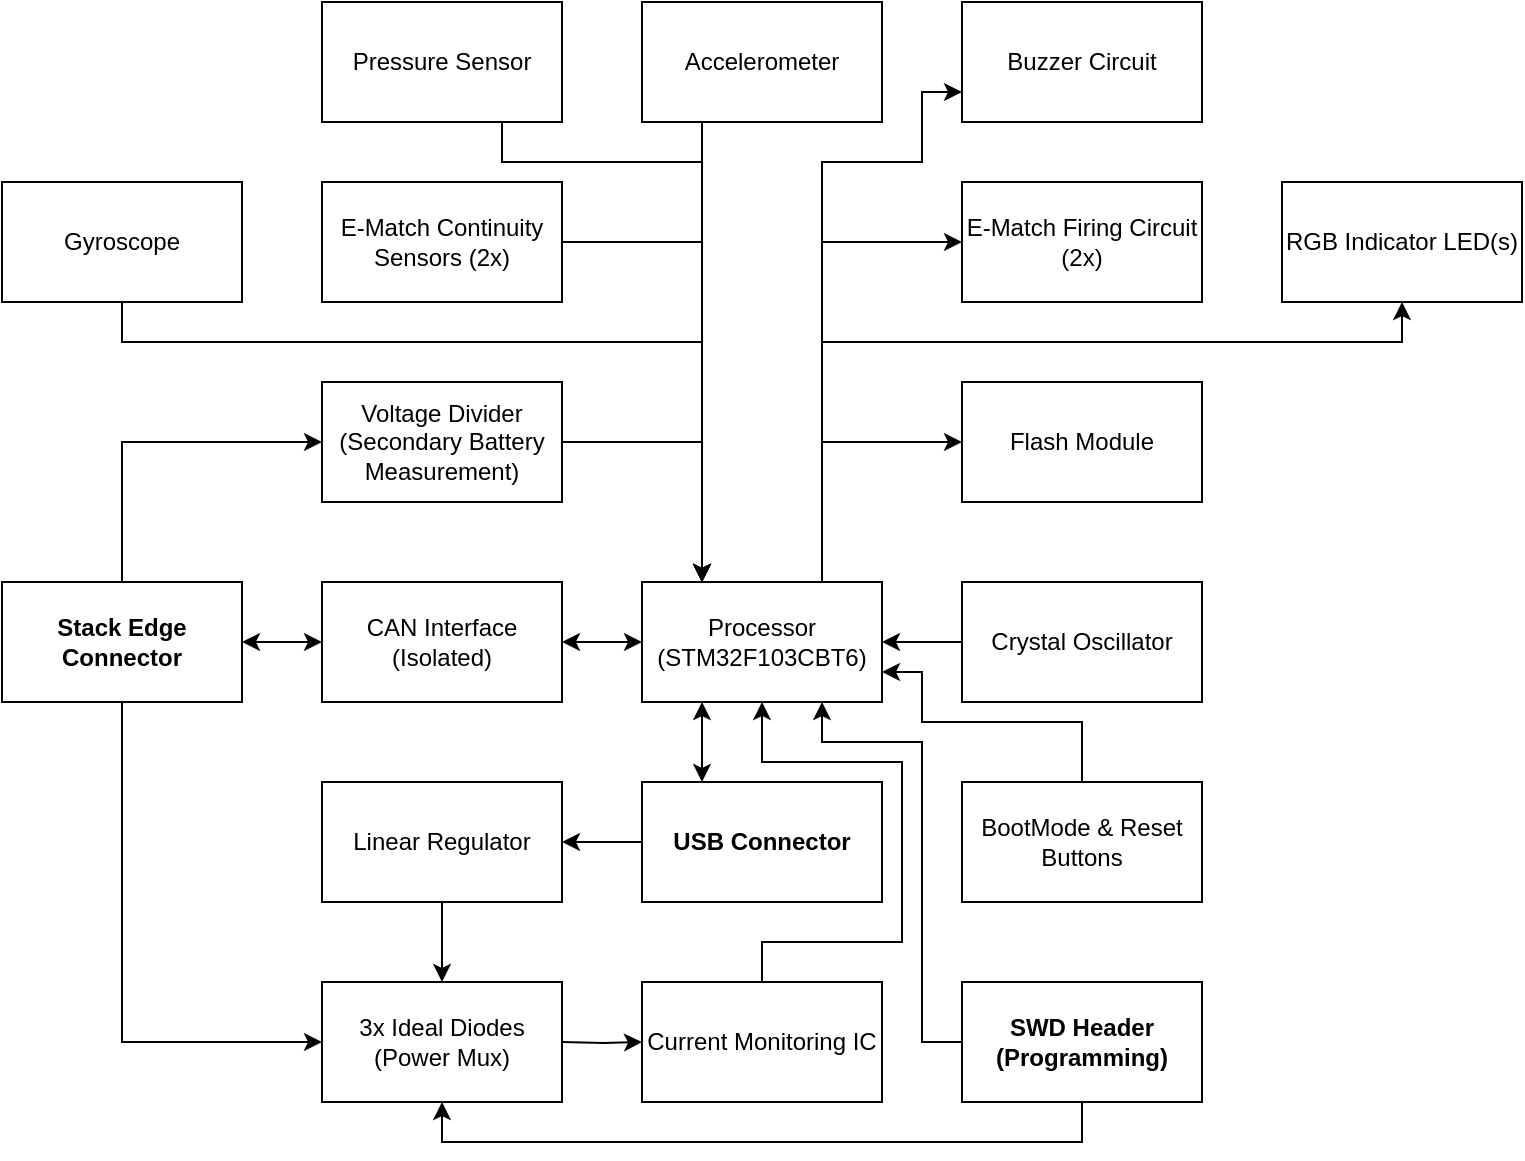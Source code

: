 <mxfile version="22.1.21" type="device">
  <diagram name="Page-1" id="m4HbVYhpBsFxY-E0fdw8">
    <mxGraphModel dx="1354" dy="1710" grid="1" gridSize="10" guides="1" tooltips="1" connect="1" arrows="1" fold="1" page="1" pageScale="1" pageWidth="850" pageHeight="1100" math="0" shadow="0">
      <root>
        <mxCell id="0" />
        <mxCell id="1" parent="0" />
        <mxCell id="GqpDL0QlQFK2nMcuySfG-4" value="" style="edgeStyle=orthogonalEdgeStyle;rounded=0;orthogonalLoop=1;jettySize=auto;html=1;startArrow=classic;startFill=1;" parent="1" source="GqpDL0QlQFK2nMcuySfG-1" target="GqpDL0QlQFK2nMcuySfG-3" edge="1">
          <mxGeometry relative="1" as="geometry" />
        </mxCell>
        <mxCell id="74W6D5vzAUNJO_zQE1V--12" style="edgeStyle=orthogonalEdgeStyle;rounded=0;orthogonalLoop=1;jettySize=auto;html=1;entryX=0;entryY=0.5;entryDx=0;entryDy=0;" parent="1" source="GqpDL0QlQFK2nMcuySfG-1" target="74W6D5vzAUNJO_zQE1V--7" edge="1">
          <mxGeometry relative="1" as="geometry">
            <Array as="points">
              <mxPoint x="180" y="130" />
            </Array>
          </mxGeometry>
        </mxCell>
        <mxCell id="GqpDL0QlQFK2nMcuySfG-1" value="&lt;div&gt;Stack Edge Connector&lt;/div&gt;" style="whiteSpace=wrap;html=1;fontStyle=1" parent="1" vertex="1">
          <mxGeometry x="120" y="200" width="120" height="60" as="geometry" />
        </mxCell>
        <mxCell id="vpD88vELBXgZS0xp0o7W-24" style="edgeStyle=orthogonalEdgeStyle;rounded=0;orthogonalLoop=1;jettySize=auto;html=1;exitX=0.75;exitY=0;exitDx=0;exitDy=0;entryX=0;entryY=0.5;entryDx=0;entryDy=0;" parent="1" source="GqpDL0QlQFK2nMcuySfG-2" target="CMK4vEeK8Xor_b6nnSUB-8" edge="1">
          <mxGeometry relative="1" as="geometry" />
        </mxCell>
        <mxCell id="vpD88vELBXgZS0xp0o7W-34" style="edgeStyle=orthogonalEdgeStyle;rounded=0;orthogonalLoop=1;jettySize=auto;html=1;exitX=0.75;exitY=0;exitDx=0;exitDy=0;entryX=0;entryY=0.5;entryDx=0;entryDy=0;" parent="1" source="GqpDL0QlQFK2nMcuySfG-2" target="vpD88vELBXgZS0xp0o7W-7" edge="1">
          <mxGeometry relative="1" as="geometry" />
        </mxCell>
        <mxCell id="vpD88vELBXgZS0xp0o7W-35" style="edgeStyle=orthogonalEdgeStyle;rounded=0;orthogonalLoop=1;jettySize=auto;html=1;exitX=0.75;exitY=0;exitDx=0;exitDy=0;entryX=0;entryY=0.75;entryDx=0;entryDy=0;" parent="1" source="GqpDL0QlQFK2nMcuySfG-2" target="CMK4vEeK8Xor_b6nnSUB-11" edge="1">
          <mxGeometry relative="1" as="geometry">
            <Array as="points">
              <mxPoint x="530" y="-10" />
              <mxPoint x="580" y="-10" />
              <mxPoint x="580" y="-45" />
            </Array>
          </mxGeometry>
        </mxCell>
        <mxCell id="KqOpoV30YyCHw8wdJquq-21" style="edgeStyle=orthogonalEdgeStyle;rounded=0;orthogonalLoop=1;jettySize=auto;html=1;exitX=0.75;exitY=0;exitDx=0;exitDy=0;entryX=0.5;entryY=1;entryDx=0;entryDy=0;" edge="1" parent="1" source="GqpDL0QlQFK2nMcuySfG-2" target="KqOpoV30YyCHw8wdJquq-17">
          <mxGeometry relative="1" as="geometry">
            <Array as="points">
              <mxPoint x="530" y="80" />
              <mxPoint x="820" y="80" />
            </Array>
          </mxGeometry>
        </mxCell>
        <mxCell id="GqpDL0QlQFK2nMcuySfG-2" value="Processor&lt;br&gt;(STM32F103CBT6)" style="whiteSpace=wrap;html=1;" parent="1" vertex="1">
          <mxGeometry x="440" y="200" width="120" height="60" as="geometry" />
        </mxCell>
        <mxCell id="GqpDL0QlQFK2nMcuySfG-6" value="" style="edgeStyle=orthogonalEdgeStyle;rounded=0;orthogonalLoop=1;jettySize=auto;html=1;startArrow=classic;startFill=1;" parent="1" source="GqpDL0QlQFK2nMcuySfG-3" target="GqpDL0QlQFK2nMcuySfG-2" edge="1">
          <mxGeometry relative="1" as="geometry" />
        </mxCell>
        <mxCell id="GqpDL0QlQFK2nMcuySfG-3" value="CAN Interface (Isolated)" style="whiteSpace=wrap;html=1;" parent="1" vertex="1">
          <mxGeometry x="280" y="200" width="120" height="60" as="geometry" />
        </mxCell>
        <mxCell id="vpD88vELBXgZS0xp0o7W-19" style="edgeStyle=orthogonalEdgeStyle;rounded=0;orthogonalLoop=1;jettySize=auto;html=1;exitX=0;exitY=0.5;exitDx=0;exitDy=0;entryX=1;entryY=0.5;entryDx=0;entryDy=0;" parent="1" source="GqpDL0QlQFK2nMcuySfG-20" target="GqpDL0QlQFK2nMcuySfG-2" edge="1">
          <mxGeometry relative="1" as="geometry" />
        </mxCell>
        <mxCell id="GqpDL0QlQFK2nMcuySfG-20" value="Crystal Oscillator" style="whiteSpace=wrap;html=1;" parent="1" vertex="1">
          <mxGeometry x="600" y="200" width="120" height="60" as="geometry" />
        </mxCell>
        <mxCell id="KqOpoV30YyCHw8wdJquq-22" style="edgeStyle=orthogonalEdgeStyle;rounded=0;orthogonalLoop=1;jettySize=auto;html=1;exitX=1;exitY=0.5;exitDx=0;exitDy=0;entryX=0.25;entryY=0;entryDx=0;entryDy=0;" edge="1" parent="1" source="74W6D5vzAUNJO_zQE1V--7" target="GqpDL0QlQFK2nMcuySfG-2">
          <mxGeometry relative="1" as="geometry" />
        </mxCell>
        <mxCell id="74W6D5vzAUNJO_zQE1V--7" value="&lt;div&gt;Voltage Divider (Secondary Battery Measurement)&lt;br&gt;&lt;/div&gt;" style="whiteSpace=wrap;html=1;" parent="1" vertex="1">
          <mxGeometry x="280" y="100" width="120" height="60" as="geometry" />
        </mxCell>
        <mxCell id="CMK4vEeK8Xor_b6nnSUB-8" value="Flash Module" style="whiteSpace=wrap;html=1;" parent="1" vertex="1">
          <mxGeometry x="600" y="100" width="120" height="60" as="geometry" />
        </mxCell>
        <mxCell id="CMK4vEeK8Xor_b6nnSUB-11" value="Buzzer Circuit" style="whiteSpace=wrap;html=1;" parent="1" vertex="1">
          <mxGeometry x="600" y="-90" width="120" height="60" as="geometry" />
        </mxCell>
        <mxCell id="vpD88vELBXgZS0xp0o7W-32" style="edgeStyle=orthogonalEdgeStyle;rounded=0;orthogonalLoop=1;jettySize=auto;html=1;exitX=0.75;exitY=1;exitDx=0;exitDy=0;entryX=0.25;entryY=0;entryDx=0;entryDy=0;" parent="1" source="vpD88vELBXgZS0xp0o7W-2" target="GqpDL0QlQFK2nMcuySfG-2" edge="1">
          <mxGeometry relative="1" as="geometry">
            <Array as="points">
              <mxPoint x="370" y="-10" />
              <mxPoint x="470" y="-10" />
            </Array>
          </mxGeometry>
        </mxCell>
        <mxCell id="vpD88vELBXgZS0xp0o7W-2" value="Pressure Sensor" style="whiteSpace=wrap;html=1;" parent="1" vertex="1">
          <mxGeometry x="280" y="-90" width="120" height="60" as="geometry" />
        </mxCell>
        <mxCell id="vpD88vELBXgZS0xp0o7W-29" style="edgeStyle=orthogonalEdgeStyle;rounded=0;orthogonalLoop=1;jettySize=auto;html=1;entryX=0.25;entryY=0;entryDx=0;entryDy=0;" parent="1" source="vpD88vELBXgZS0xp0o7W-6" target="GqpDL0QlQFK2nMcuySfG-2" edge="1">
          <mxGeometry relative="1" as="geometry" />
        </mxCell>
        <mxCell id="vpD88vELBXgZS0xp0o7W-6" value="E-Match Continuity Sensors (2x)" style="whiteSpace=wrap;html=1;" parent="1" vertex="1">
          <mxGeometry x="280" width="120" height="60" as="geometry" />
        </mxCell>
        <mxCell id="vpD88vELBXgZS0xp0o7W-7" value="E-Match Firing Circuit (2x)" style="whiteSpace=wrap;html=1;" parent="1" vertex="1">
          <mxGeometry x="600" width="120" height="60" as="geometry" />
        </mxCell>
        <mxCell id="vpD88vELBXgZS0xp0o7W-33" style="edgeStyle=orthogonalEdgeStyle;rounded=0;orthogonalLoop=1;jettySize=auto;html=1;exitX=0.25;exitY=1;exitDx=0;exitDy=0;" parent="1" source="vpD88vELBXgZS0xp0o7W-4" edge="1">
          <mxGeometry relative="1" as="geometry">
            <mxPoint x="470" y="200" as="targetPoint" />
          </mxGeometry>
        </mxCell>
        <mxCell id="vpD88vELBXgZS0xp0o7W-4" value="Accelerometer" style="whiteSpace=wrap;html=1;" parent="1" vertex="1">
          <mxGeometry x="440" y="-90" width="120" height="60" as="geometry" />
        </mxCell>
        <mxCell id="KqOpoV30YyCHw8wdJquq-1" style="edgeStyle=orthogonalEdgeStyle;rounded=0;orthogonalLoop=1;jettySize=auto;html=1;entryX=0;entryY=0.5;entryDx=0;entryDy=0;exitX=0.5;exitY=1;exitDx=0;exitDy=0;" edge="1" parent="1" target="KqOpoV30YyCHw8wdJquq-13" source="GqpDL0QlQFK2nMcuySfG-1">
          <mxGeometry relative="1" as="geometry">
            <mxPoint x="180" y="270" as="sourcePoint" />
            <Array as="points">
              <mxPoint x="180" y="430" />
            </Array>
          </mxGeometry>
        </mxCell>
        <mxCell id="KqOpoV30YyCHw8wdJquq-2" style="edgeStyle=orthogonalEdgeStyle;rounded=0;orthogonalLoop=1;jettySize=auto;html=1;exitX=0.5;exitY=0;exitDx=0;exitDy=0;entryX=0.5;entryY=1;entryDx=0;entryDy=0;" edge="1" parent="1" source="KqOpoV30YyCHw8wdJquq-3" target="GqpDL0QlQFK2nMcuySfG-2">
          <mxGeometry relative="1" as="geometry">
            <mxPoint x="500" y="260" as="targetPoint" />
            <Array as="points">
              <mxPoint x="500" y="380" />
              <mxPoint x="570" y="380" />
              <mxPoint x="570" y="290" />
              <mxPoint x="500" y="290" />
            </Array>
          </mxGeometry>
        </mxCell>
        <mxCell id="KqOpoV30YyCHw8wdJquq-3" value="&lt;div&gt;Current Monitoring IC&lt;br&gt;&lt;/div&gt;" style="whiteSpace=wrap;html=1;" vertex="1" parent="1">
          <mxGeometry x="440" y="400" width="120" height="60" as="geometry" />
        </mxCell>
        <mxCell id="KqOpoV30YyCHw8wdJquq-4" value="" style="edgeStyle=orthogonalEdgeStyle;rounded=0;orthogonalLoop=1;jettySize=auto;html=1;" edge="1" parent="1" target="KqOpoV30YyCHw8wdJquq-3">
          <mxGeometry relative="1" as="geometry">
            <mxPoint x="400" y="430" as="sourcePoint" />
          </mxGeometry>
        </mxCell>
        <mxCell id="KqOpoV30YyCHw8wdJquq-5" value="" style="edgeStyle=orthogonalEdgeStyle;rounded=0;orthogonalLoop=1;jettySize=auto;html=1;" edge="1" parent="1" source="KqOpoV30YyCHw8wdJquq-7" target="KqOpoV30YyCHw8wdJquq-12">
          <mxGeometry relative="1" as="geometry" />
        </mxCell>
        <mxCell id="KqOpoV30YyCHw8wdJquq-6" style="edgeStyle=orthogonalEdgeStyle;rounded=0;orthogonalLoop=1;jettySize=auto;html=1;exitX=0.25;exitY=0;exitDx=0;exitDy=0;entryX=0.25;entryY=1;entryDx=0;entryDy=0;startArrow=classic;startFill=1;" edge="1" parent="1" source="KqOpoV30YyCHw8wdJquq-7" target="GqpDL0QlQFK2nMcuySfG-2">
          <mxGeometry relative="1" as="geometry">
            <mxPoint x="470" y="260" as="targetPoint" />
          </mxGeometry>
        </mxCell>
        <mxCell id="KqOpoV30YyCHw8wdJquq-7" value="USB Connector" style="whiteSpace=wrap;html=1;fontStyle=1" vertex="1" parent="1">
          <mxGeometry x="440" y="300" width="120" height="60" as="geometry" />
        </mxCell>
        <mxCell id="KqOpoV30YyCHw8wdJquq-8" style="edgeStyle=orthogonalEdgeStyle;rounded=0;orthogonalLoop=1;jettySize=auto;html=1;entryX=0.75;entryY=1;entryDx=0;entryDy=0;" edge="1" parent="1" source="KqOpoV30YyCHw8wdJquq-10">
          <mxGeometry relative="1" as="geometry">
            <mxPoint x="530" y="260" as="targetPoint" />
            <Array as="points">
              <mxPoint x="580" y="430" />
              <mxPoint x="580" y="280" />
              <mxPoint x="530" y="280" />
            </Array>
          </mxGeometry>
        </mxCell>
        <mxCell id="KqOpoV30YyCHw8wdJquq-9" style="edgeStyle=orthogonalEdgeStyle;rounded=0;orthogonalLoop=1;jettySize=auto;html=1;entryX=0.5;entryY=1;entryDx=0;entryDy=0;" edge="1" parent="1" source="KqOpoV30YyCHw8wdJquq-10" target="KqOpoV30YyCHw8wdJquq-13">
          <mxGeometry relative="1" as="geometry">
            <Array as="points">
              <mxPoint x="660" y="480" />
              <mxPoint x="340" y="480" />
            </Array>
          </mxGeometry>
        </mxCell>
        <mxCell id="KqOpoV30YyCHw8wdJquq-10" value="&lt;div&gt;SWD Header&lt;/div&gt;&lt;div&gt;(Programming)&lt;/div&gt;" style="whiteSpace=wrap;html=1;fontStyle=1" vertex="1" parent="1">
          <mxGeometry x="600" y="400" width="120" height="60" as="geometry" />
        </mxCell>
        <mxCell id="KqOpoV30YyCHw8wdJquq-11" value="" style="edgeStyle=orthogonalEdgeStyle;rounded=0;orthogonalLoop=1;jettySize=auto;html=1;" edge="1" parent="1" source="KqOpoV30YyCHw8wdJquq-12" target="KqOpoV30YyCHw8wdJquq-13">
          <mxGeometry relative="1" as="geometry" />
        </mxCell>
        <mxCell id="KqOpoV30YyCHw8wdJquq-12" value="Linear Regulator" style="whiteSpace=wrap;html=1;" vertex="1" parent="1">
          <mxGeometry x="280" y="300" width="120" height="60" as="geometry" />
        </mxCell>
        <mxCell id="KqOpoV30YyCHw8wdJquq-13" value="&lt;div&gt;3x Ideal Diodes&lt;/div&gt;&lt;div&gt;(Power Mux)&lt;/div&gt;" style="whiteSpace=wrap;html=1;" vertex="1" parent="1">
          <mxGeometry x="280" y="400" width="120" height="60" as="geometry" />
        </mxCell>
        <mxCell id="KqOpoV30YyCHw8wdJquq-14" style="edgeStyle=orthogonalEdgeStyle;rounded=0;orthogonalLoop=1;jettySize=auto;html=1;exitX=0.5;exitY=0;exitDx=0;exitDy=0;entryX=1;entryY=0.75;entryDx=0;entryDy=0;" edge="1" parent="1" source="KqOpoV30YyCHw8wdJquq-15" target="GqpDL0QlQFK2nMcuySfG-2">
          <mxGeometry relative="1" as="geometry">
            <mxPoint x="560" y="245" as="targetPoint" />
            <Array as="points">
              <mxPoint x="660" y="270" />
              <mxPoint x="580" y="270" />
              <mxPoint x="580" y="245" />
            </Array>
          </mxGeometry>
        </mxCell>
        <mxCell id="KqOpoV30YyCHw8wdJquq-15" value="&lt;div&gt;BootMode &amp;amp; Reset&lt;/div&gt;&lt;div&gt;Buttons&lt;br&gt;&lt;/div&gt;" style="whiteSpace=wrap;html=1;" vertex="1" parent="1">
          <mxGeometry x="600" y="300" width="120" height="60" as="geometry" />
        </mxCell>
        <mxCell id="KqOpoV30YyCHw8wdJquq-17" value="RGB Indicator LED(s)" style="whiteSpace=wrap;html=1;" vertex="1" parent="1">
          <mxGeometry x="760" width="120" height="60" as="geometry" />
        </mxCell>
        <mxCell id="KqOpoV30YyCHw8wdJquq-20" style="edgeStyle=orthogonalEdgeStyle;rounded=0;orthogonalLoop=1;jettySize=auto;html=1;entryX=0.25;entryY=0;entryDx=0;entryDy=0;" edge="1" parent="1" source="KqOpoV30YyCHw8wdJquq-19" target="GqpDL0QlQFK2nMcuySfG-2">
          <mxGeometry relative="1" as="geometry">
            <Array as="points">
              <mxPoint x="180" y="80" />
              <mxPoint x="470" y="80" />
            </Array>
          </mxGeometry>
        </mxCell>
        <mxCell id="KqOpoV30YyCHw8wdJquq-19" value="Gyroscope" style="whiteSpace=wrap;html=1;" vertex="1" parent="1">
          <mxGeometry x="120" width="120" height="60" as="geometry" />
        </mxCell>
      </root>
    </mxGraphModel>
  </diagram>
</mxfile>
